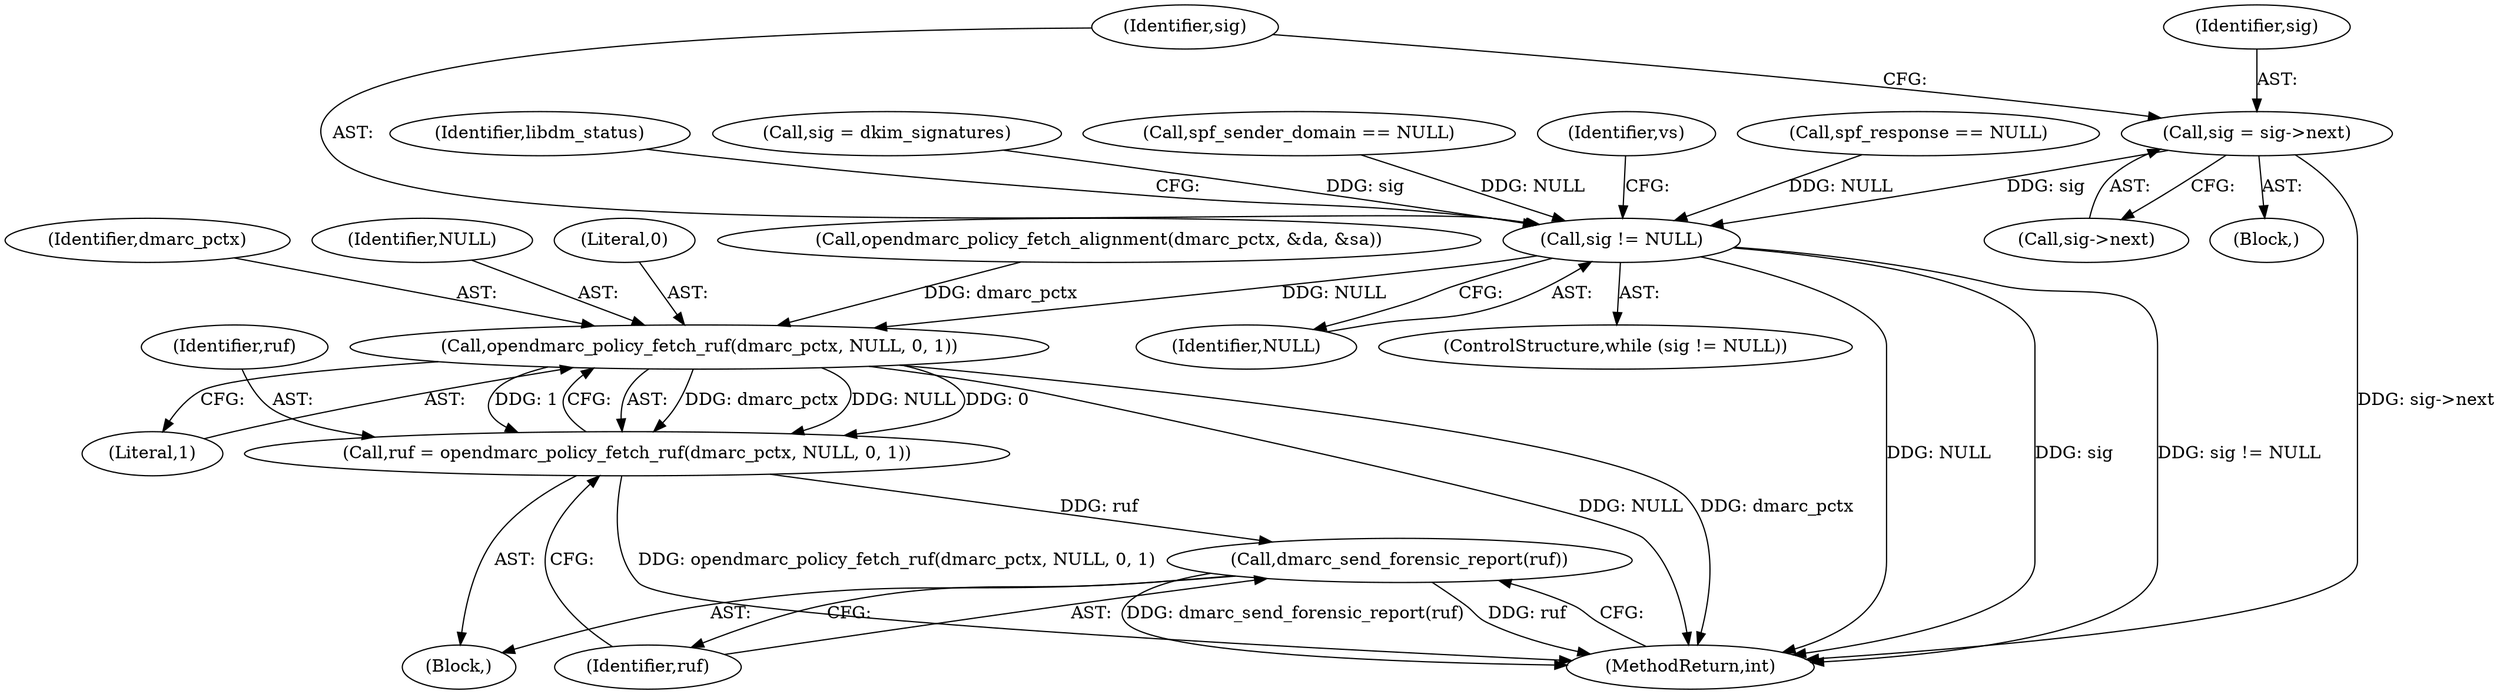 digraph "0_exim_5b7a7c051c9ab9ee7c924a611f90ef2be03e0ad0@pointer" {
"1000490" [label="(Call,sig = sig->next)"];
"1000385" [label="(Call,sig != NULL)"];
"1000691" [label="(Call,opendmarc_policy_fetch_ruf(dmarc_pctx, NULL, 0, 1))"];
"1000689" [label="(Call,ruf = opendmarc_policy_fetch_ruf(dmarc_pctx, NULL, 0, 1))"];
"1000696" [label="(Call,dmarc_send_forensic_report(ruf))"];
"1000694" [label="(Literal,0)"];
"1000691" [label="(Call,opendmarc_policy_fetch_ruf(dmarc_pctx, NULL, 0, 1))"];
"1000490" [label="(Call,sig = sig->next)"];
"1000384" [label="(ControlStructure,while (sig != NULL))"];
"1000496" [label="(Identifier,libdm_status)"];
"1000492" [label="(Call,sig->next)"];
"1000695" [label="(Literal,1)"];
"1000697" [label="(Identifier,ruf)"];
"1000690" [label="(Identifier,ruf)"];
"1000388" [label="(Block,)"];
"1000698" [label="(MethodReturn,int)"];
"1000380" [label="(Call,sig = dkim_signatures)"];
"1000242" [label="(Call,spf_sender_domain == NULL)"];
"1000689" [label="(Call,ruf = opendmarc_policy_fetch_ruf(dmarc_pctx, NULL, 0, 1))"];
"1000394" [label="(Identifier,vs)"];
"1000666" [label="(Block,)"];
"1000386" [label="(Identifier,sig)"];
"1000643" [label="(Call,opendmarc_policy_fetch_alignment(dmarc_pctx, &da, &sa))"];
"1000237" [label="(Call,spf_response == NULL)"];
"1000387" [label="(Identifier,NULL)"];
"1000385" [label="(Call,sig != NULL)"];
"1000692" [label="(Identifier,dmarc_pctx)"];
"1000696" [label="(Call,dmarc_send_forensic_report(ruf))"];
"1000693" [label="(Identifier,NULL)"];
"1000491" [label="(Identifier,sig)"];
"1000490" -> "1000388"  [label="AST: "];
"1000490" -> "1000492"  [label="CFG: "];
"1000491" -> "1000490"  [label="AST: "];
"1000492" -> "1000490"  [label="AST: "];
"1000386" -> "1000490"  [label="CFG: "];
"1000490" -> "1000698"  [label="DDG: sig->next"];
"1000490" -> "1000385"  [label="DDG: sig"];
"1000385" -> "1000384"  [label="AST: "];
"1000385" -> "1000387"  [label="CFG: "];
"1000386" -> "1000385"  [label="AST: "];
"1000387" -> "1000385"  [label="AST: "];
"1000394" -> "1000385"  [label="CFG: "];
"1000496" -> "1000385"  [label="CFG: "];
"1000385" -> "1000698"  [label="DDG: NULL"];
"1000385" -> "1000698"  [label="DDG: sig"];
"1000385" -> "1000698"  [label="DDG: sig != NULL"];
"1000380" -> "1000385"  [label="DDG: sig"];
"1000237" -> "1000385"  [label="DDG: NULL"];
"1000242" -> "1000385"  [label="DDG: NULL"];
"1000385" -> "1000691"  [label="DDG: NULL"];
"1000691" -> "1000689"  [label="AST: "];
"1000691" -> "1000695"  [label="CFG: "];
"1000692" -> "1000691"  [label="AST: "];
"1000693" -> "1000691"  [label="AST: "];
"1000694" -> "1000691"  [label="AST: "];
"1000695" -> "1000691"  [label="AST: "];
"1000689" -> "1000691"  [label="CFG: "];
"1000691" -> "1000698"  [label="DDG: NULL"];
"1000691" -> "1000698"  [label="DDG: dmarc_pctx"];
"1000691" -> "1000689"  [label="DDG: dmarc_pctx"];
"1000691" -> "1000689"  [label="DDG: NULL"];
"1000691" -> "1000689"  [label="DDG: 0"];
"1000691" -> "1000689"  [label="DDG: 1"];
"1000643" -> "1000691"  [label="DDG: dmarc_pctx"];
"1000689" -> "1000666"  [label="AST: "];
"1000690" -> "1000689"  [label="AST: "];
"1000697" -> "1000689"  [label="CFG: "];
"1000689" -> "1000698"  [label="DDG: opendmarc_policy_fetch_ruf(dmarc_pctx, NULL, 0, 1)"];
"1000689" -> "1000696"  [label="DDG: ruf"];
"1000696" -> "1000666"  [label="AST: "];
"1000696" -> "1000697"  [label="CFG: "];
"1000697" -> "1000696"  [label="AST: "];
"1000698" -> "1000696"  [label="CFG: "];
"1000696" -> "1000698"  [label="DDG: dmarc_send_forensic_report(ruf)"];
"1000696" -> "1000698"  [label="DDG: ruf"];
}
